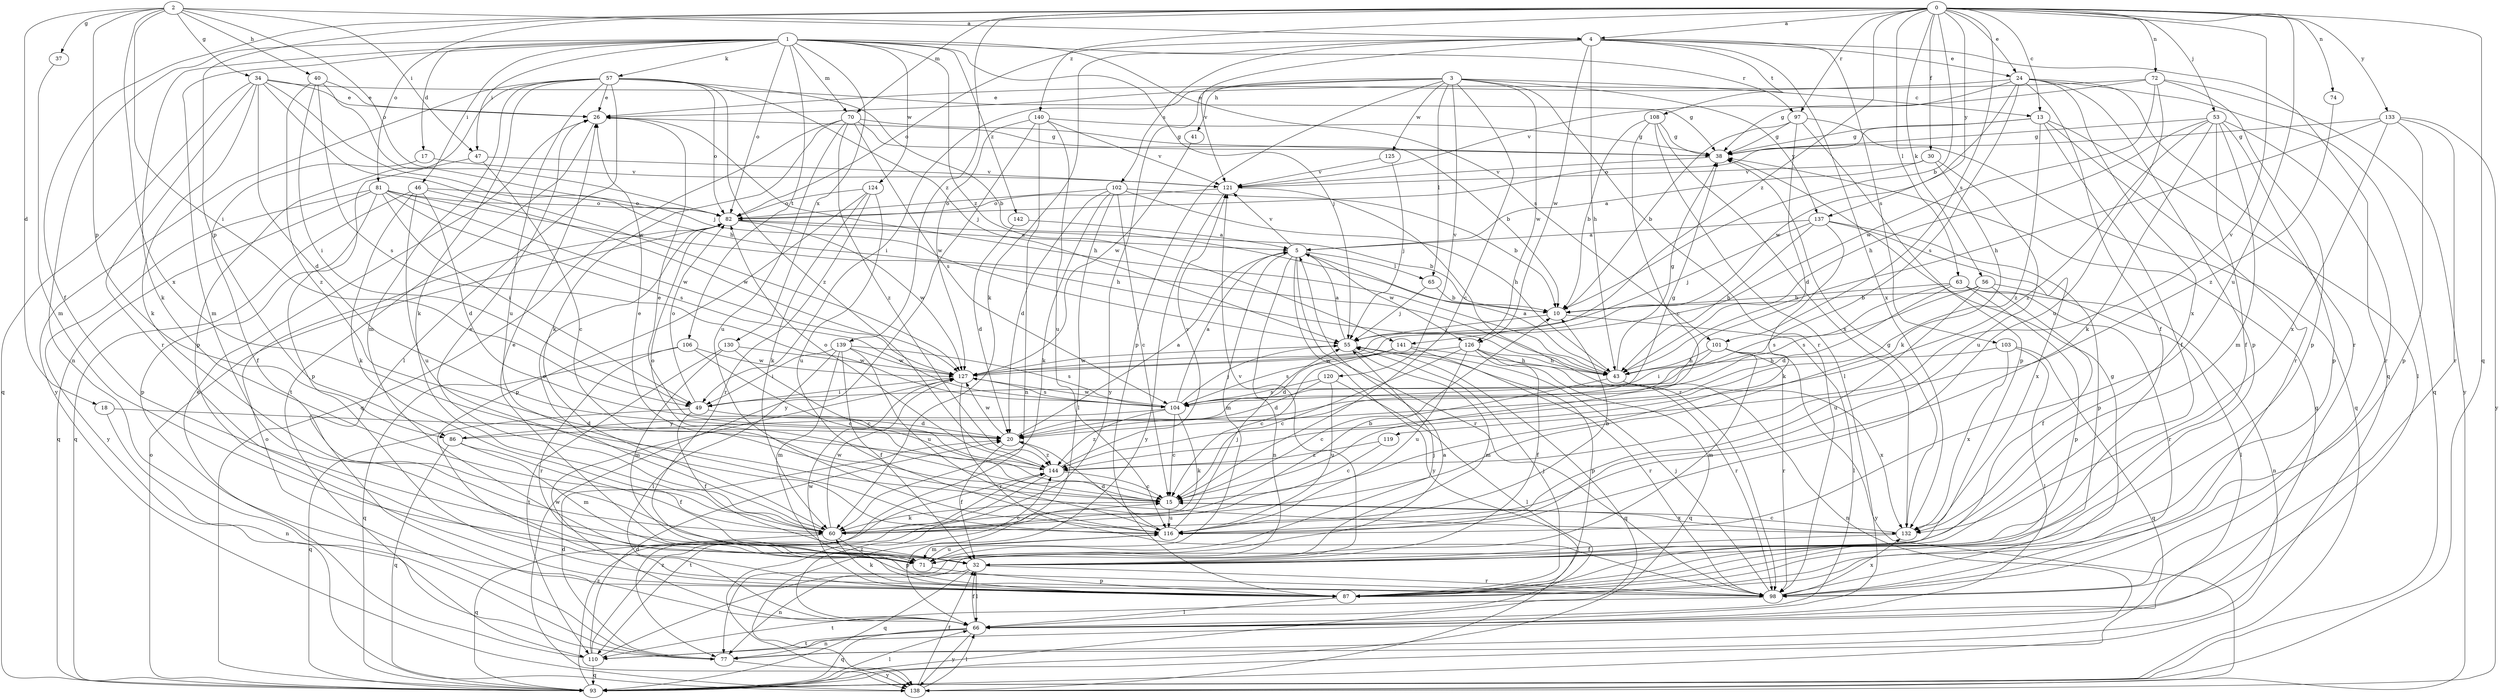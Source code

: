 strict digraph  {
0;
1;
2;
3;
4;
5;
10;
13;
15;
17;
18;
20;
24;
26;
30;
32;
34;
37;
38;
40;
41;
43;
46;
47;
49;
53;
55;
56;
57;
60;
63;
65;
66;
70;
71;
72;
74;
77;
81;
82;
86;
87;
93;
97;
98;
101;
102;
103;
104;
106;
108;
110;
116;
119;
120;
121;
124;
125;
126;
127;
130;
132;
133;
137;
138;
139;
140;
141;
142;
144;
0 -> 4  [label=a];
0 -> 10  [label=b];
0 -> 13  [label=c];
0 -> 24  [label=e];
0 -> 30  [label=f];
0 -> 32  [label=f];
0 -> 53  [label=j];
0 -> 56  [label=k];
0 -> 63  [label=l];
0 -> 70  [label=m];
0 -> 72  [label=n];
0 -> 74  [label=n];
0 -> 81  [label=o];
0 -> 86  [label=p];
0 -> 93  [label=q];
0 -> 97  [label=r];
0 -> 101  [label=s];
0 -> 116  [label=u];
0 -> 119  [label=v];
0 -> 133  [label=y];
0 -> 137  [label=y];
0 -> 139  [label=z];
0 -> 140  [label=z];
0 -> 141  [label=z];
1 -> 17  [label=d];
1 -> 46  [label=i];
1 -> 47  [label=i];
1 -> 55  [label=j];
1 -> 57  [label=k];
1 -> 60  [label=k];
1 -> 70  [label=m];
1 -> 71  [label=m];
1 -> 77  [label=n];
1 -> 82  [label=o];
1 -> 97  [label=r];
1 -> 101  [label=s];
1 -> 106  [label=t];
1 -> 124  [label=w];
1 -> 130  [label=x];
1 -> 141  [label=z];
1 -> 142  [label=z];
2 -> 4  [label=a];
2 -> 18  [label=d];
2 -> 34  [label=g];
2 -> 37  [label=g];
2 -> 40  [label=h];
2 -> 47  [label=i];
2 -> 49  [label=i];
2 -> 82  [label=o];
2 -> 86  [label=p];
2 -> 132  [label=x];
3 -> 13  [label=c];
3 -> 15  [label=c];
3 -> 41  [label=h];
3 -> 49  [label=i];
3 -> 65  [label=l];
3 -> 87  [label=p];
3 -> 98  [label=r];
3 -> 120  [label=v];
3 -> 125  [label=w];
3 -> 126  [label=w];
3 -> 137  [label=y];
3 -> 138  [label=y];
4 -> 24  [label=e];
4 -> 43  [label=h];
4 -> 60  [label=k];
4 -> 82  [label=o];
4 -> 93  [label=q];
4 -> 102  [label=s];
4 -> 103  [label=s];
4 -> 108  [label=t];
4 -> 121  [label=v];
4 -> 126  [label=w];
4 -> 132  [label=x];
5 -> 65  [label=l];
5 -> 71  [label=m];
5 -> 77  [label=n];
5 -> 98  [label=r];
5 -> 121  [label=v];
5 -> 126  [label=w];
5 -> 138  [label=y];
10 -> 55  [label=j];
10 -> 66  [label=l];
13 -> 32  [label=f];
13 -> 38  [label=g];
13 -> 66  [label=l];
13 -> 82  [label=o];
13 -> 98  [label=r];
13 -> 144  [label=z];
15 -> 26  [label=e];
15 -> 60  [label=k];
15 -> 82  [label=o];
15 -> 116  [label=u];
15 -> 132  [label=x];
17 -> 32  [label=f];
17 -> 121  [label=v];
18 -> 20  [label=d];
18 -> 77  [label=n];
20 -> 5  [label=a];
20 -> 32  [label=f];
20 -> 127  [label=w];
20 -> 144  [label=z];
24 -> 26  [label=e];
24 -> 32  [label=f];
24 -> 38  [label=g];
24 -> 87  [label=p];
24 -> 93  [label=q];
24 -> 98  [label=r];
24 -> 104  [label=s];
24 -> 127  [label=w];
24 -> 132  [label=x];
26 -> 38  [label=g];
26 -> 43  [label=h];
26 -> 110  [label=t];
30 -> 5  [label=a];
30 -> 60  [label=k];
30 -> 116  [label=u];
30 -> 121  [label=v];
32 -> 66  [label=l];
32 -> 77  [label=n];
32 -> 93  [label=q];
32 -> 98  [label=r];
32 -> 121  [label=v];
34 -> 20  [label=d];
34 -> 26  [label=e];
34 -> 38  [label=g];
34 -> 43  [label=h];
34 -> 60  [label=k];
34 -> 93  [label=q];
34 -> 98  [label=r];
34 -> 127  [label=w];
37 -> 71  [label=m];
38 -> 121  [label=v];
40 -> 26  [label=e];
40 -> 49  [label=i];
40 -> 55  [label=j];
40 -> 104  [label=s];
40 -> 144  [label=z];
41 -> 127  [label=w];
43 -> 5  [label=a];
43 -> 15  [label=c];
43 -> 38  [label=g];
43 -> 77  [label=n];
43 -> 132  [label=x];
46 -> 20  [label=d];
46 -> 60  [label=k];
46 -> 82  [label=o];
46 -> 93  [label=q];
46 -> 116  [label=u];
46 -> 127  [label=w];
47 -> 15  [label=c];
47 -> 87  [label=p];
47 -> 121  [label=v];
49 -> 20  [label=d];
49 -> 32  [label=f];
49 -> 82  [label=o];
49 -> 93  [label=q];
53 -> 32  [label=f];
53 -> 38  [label=g];
53 -> 43  [label=h];
53 -> 60  [label=k];
53 -> 71  [label=m];
53 -> 87  [label=p];
53 -> 98  [label=r];
53 -> 144  [label=z];
55 -> 5  [label=a];
55 -> 71  [label=m];
55 -> 93  [label=q];
55 -> 98  [label=r];
55 -> 127  [label=w];
56 -> 10  [label=b];
56 -> 32  [label=f];
56 -> 66  [label=l];
56 -> 104  [label=s];
56 -> 116  [label=u];
57 -> 10  [label=b];
57 -> 26  [label=e];
57 -> 55  [label=j];
57 -> 60  [label=k];
57 -> 66  [label=l];
57 -> 71  [label=m];
57 -> 82  [label=o];
57 -> 87  [label=p];
57 -> 116  [label=u];
57 -> 138  [label=y];
57 -> 144  [label=z];
60 -> 10  [label=b];
60 -> 15  [label=c];
60 -> 26  [label=e];
60 -> 82  [label=o];
60 -> 87  [label=p];
60 -> 93  [label=q];
60 -> 127  [label=w];
63 -> 10  [label=b];
63 -> 20  [label=d];
63 -> 77  [label=n];
63 -> 87  [label=p];
63 -> 98  [label=r];
63 -> 104  [label=s];
65 -> 10  [label=b];
65 -> 55  [label=j];
66 -> 32  [label=f];
66 -> 77  [label=n];
66 -> 93  [label=q];
66 -> 110  [label=t];
66 -> 127  [label=w];
66 -> 138  [label=y];
66 -> 144  [label=z];
70 -> 10  [label=b];
70 -> 38  [label=g];
70 -> 60  [label=k];
70 -> 93  [label=q];
70 -> 104  [label=s];
70 -> 116  [label=u];
70 -> 144  [label=z];
71 -> 26  [label=e];
71 -> 55  [label=j];
71 -> 87  [label=p];
71 -> 116  [label=u];
72 -> 26  [label=e];
72 -> 87  [label=p];
72 -> 116  [label=u];
72 -> 121  [label=v];
72 -> 127  [label=w];
72 -> 138  [label=y];
74 -> 144  [label=z];
77 -> 20  [label=d];
77 -> 82  [label=o];
77 -> 138  [label=y];
81 -> 43  [label=h];
81 -> 49  [label=i];
81 -> 82  [label=o];
81 -> 87  [label=p];
81 -> 93  [label=q];
81 -> 104  [label=s];
81 -> 127  [label=w];
81 -> 138  [label=y];
82 -> 5  [label=a];
82 -> 10  [label=b];
82 -> 127  [label=w];
86 -> 32  [label=f];
86 -> 38  [label=g];
86 -> 71  [label=m];
86 -> 93  [label=q];
87 -> 55  [label=j];
87 -> 60  [label=k];
87 -> 66  [label=l];
87 -> 127  [label=w];
93 -> 66  [label=l];
93 -> 82  [label=o];
93 -> 144  [label=z];
97 -> 10  [label=b];
97 -> 20  [label=d];
97 -> 38  [label=g];
97 -> 87  [label=p];
97 -> 93  [label=q];
98 -> 38  [label=g];
98 -> 55  [label=j];
98 -> 110  [label=t];
98 -> 132  [label=x];
101 -> 43  [label=h];
101 -> 49  [label=i];
101 -> 71  [label=m];
101 -> 98  [label=r];
101 -> 138  [label=y];
102 -> 10  [label=b];
102 -> 15  [label=c];
102 -> 20  [label=d];
102 -> 43  [label=h];
102 -> 60  [label=k];
102 -> 66  [label=l];
102 -> 82  [label=o];
103 -> 43  [label=h];
103 -> 66  [label=l];
103 -> 93  [label=q];
103 -> 132  [label=x];
104 -> 5  [label=a];
104 -> 15  [label=c];
104 -> 55  [label=j];
104 -> 60  [label=k];
104 -> 127  [label=w];
104 -> 144  [label=z];
104 -> 86  [label=y];
106 -> 15  [label=c];
106 -> 93  [label=q];
106 -> 98  [label=r];
106 -> 127  [label=w];
108 -> 10  [label=b];
108 -> 15  [label=c];
108 -> 38  [label=g];
108 -> 66  [label=l];
108 -> 132  [label=x];
110 -> 5  [label=a];
110 -> 20  [label=d];
110 -> 26  [label=e];
110 -> 38  [label=g];
110 -> 93  [label=q];
110 -> 144  [label=z];
116 -> 10  [label=b];
116 -> 20  [label=d];
116 -> 55  [label=j];
116 -> 71  [label=m];
119 -> 15  [label=c];
119 -> 144  [label=z];
120 -> 20  [label=d];
120 -> 66  [label=l];
120 -> 104  [label=s];
120 -> 116  [label=u];
121 -> 82  [label=o];
121 -> 98  [label=r];
121 -> 138  [label=y];
124 -> 60  [label=k];
124 -> 82  [label=o];
124 -> 87  [label=p];
124 -> 98  [label=r];
124 -> 116  [label=u];
125 -> 55  [label=j];
125 -> 121  [label=v];
126 -> 15  [label=c];
126 -> 32  [label=f];
126 -> 43  [label=h];
126 -> 93  [label=q];
126 -> 98  [label=r];
126 -> 116  [label=u];
126 -> 127  [label=w];
127 -> 49  [label=i];
127 -> 98  [label=r];
127 -> 104  [label=s];
130 -> 15  [label=c];
130 -> 71  [label=m];
130 -> 110  [label=t];
130 -> 127  [label=w];
132 -> 15  [label=c];
132 -> 32  [label=f];
132 -> 38  [label=g];
133 -> 38  [label=g];
133 -> 43  [label=h];
133 -> 87  [label=p];
133 -> 98  [label=r];
133 -> 132  [label=x];
133 -> 138  [label=y];
137 -> 5  [label=a];
137 -> 43  [label=h];
137 -> 55  [label=j];
137 -> 60  [label=k];
137 -> 87  [label=p];
137 -> 132  [label=x];
138 -> 32  [label=f];
138 -> 66  [label=l];
139 -> 32  [label=f];
139 -> 49  [label=i];
139 -> 66  [label=l];
139 -> 71  [label=m];
139 -> 104  [label=s];
139 -> 116  [label=u];
139 -> 127  [label=w];
140 -> 38  [label=g];
140 -> 77  [label=n];
140 -> 116  [label=u];
140 -> 121  [label=v];
140 -> 127  [label=w];
140 -> 138  [label=y];
141 -> 15  [label=c];
141 -> 20  [label=d];
141 -> 43  [label=h];
141 -> 87  [label=p];
141 -> 104  [label=s];
142 -> 5  [label=a];
142 -> 20  [label=d];
144 -> 15  [label=c];
144 -> 26  [label=e];
144 -> 82  [label=o];
144 -> 110  [label=t];
144 -> 121  [label=v];
}
